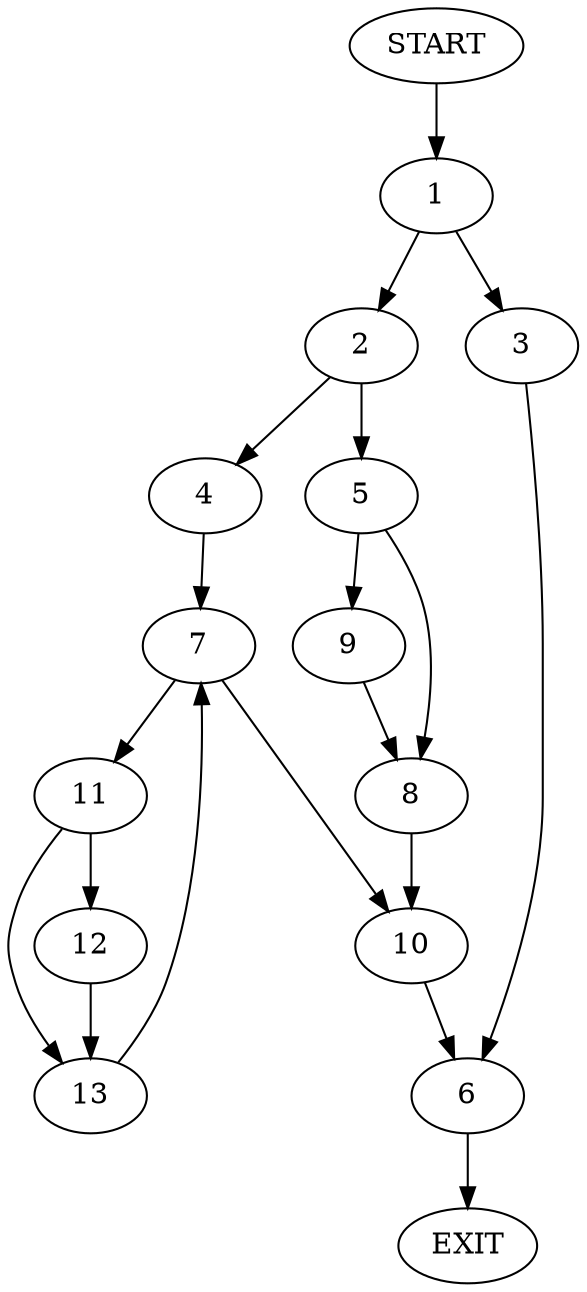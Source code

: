 digraph {
0 [label="START"]
14 [label="EXIT"]
0 -> 1
1 -> 2
1 -> 3
2 -> 4
2 -> 5
3 -> 6
4 -> 7
5 -> 8
5 -> 9
9 -> 8
8 -> 10
10 -> 6
7 -> 10
7 -> 11
11 -> 12
11 -> 13
13 -> 7
12 -> 13
6 -> 14
}
